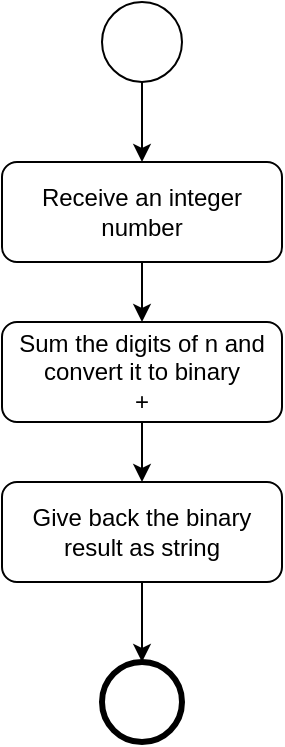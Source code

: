 <mxfile version="25.0.1">
  <diagram name="Page-1" id="gcOh2L13ghurHqlArtQZ">
    <mxGraphModel dx="1434" dy="827" grid="1" gridSize="10" guides="1" tooltips="1" connect="1" arrows="1" fold="1" page="1" pageScale="1" pageWidth="827" pageHeight="1169" background="#ffffff" math="0" shadow="0">
      <root>
        <mxCell id="0" />
        <mxCell id="1" parent="0" />
        <mxCell id="VRNMHvbQ2h5_KSJw3uvR-1" value="" style="ellipse;whiteSpace=wrap;html=1;aspect=fixed;" vertex="1" parent="1">
          <mxGeometry x="280" y="200" width="40" height="40" as="geometry" />
        </mxCell>
        <mxCell id="VRNMHvbQ2h5_KSJw3uvR-2" value="Receive an integer number" style="rounded=1;whiteSpace=wrap;html=1;" vertex="1" parent="1">
          <mxGeometry x="230" y="280" width="140" height="50" as="geometry" />
        </mxCell>
        <mxCell id="VRNMHvbQ2h5_KSJw3uvR-3" value="Sum the digits of n and convert it to binary&lt;div&gt;+&lt;/div&gt;" style="rounded=1;whiteSpace=wrap;html=1;" vertex="1" parent="1">
          <mxGeometry x="230" y="360" width="140" height="50" as="geometry" />
        </mxCell>
        <mxCell id="VRNMHvbQ2h5_KSJw3uvR-4" value="Give back the binary result as string" style="rounded=1;whiteSpace=wrap;html=1;" vertex="1" parent="1">
          <mxGeometry x="230" y="440" width="140" height="50" as="geometry" />
        </mxCell>
        <mxCell id="VRNMHvbQ2h5_KSJw3uvR-5" value="" style="ellipse;whiteSpace=wrap;html=1;aspect=fixed;strokeWidth=3;" vertex="1" parent="1">
          <mxGeometry x="280" y="530" width="40" height="40" as="geometry" />
        </mxCell>
        <mxCell id="VRNMHvbQ2h5_KSJw3uvR-6" value="" style="endArrow=classic;html=1;rounded=0;exitX=0.5;exitY=1;exitDx=0;exitDy=0;entryX=0.5;entryY=0;entryDx=0;entryDy=0;" edge="1" parent="1" source="VRNMHvbQ2h5_KSJw3uvR-1" target="VRNMHvbQ2h5_KSJw3uvR-2">
          <mxGeometry width="50" height="50" relative="1" as="geometry">
            <mxPoint x="390" y="450" as="sourcePoint" />
            <mxPoint x="440" y="400" as="targetPoint" />
          </mxGeometry>
        </mxCell>
        <mxCell id="VRNMHvbQ2h5_KSJw3uvR-7" value="" style="endArrow=classic;html=1;rounded=0;exitX=0.5;exitY=1;exitDx=0;exitDy=0;entryX=0.5;entryY=0;entryDx=0;entryDy=0;" edge="1" parent="1" source="VRNMHvbQ2h5_KSJw3uvR-2" target="VRNMHvbQ2h5_KSJw3uvR-3">
          <mxGeometry width="50" height="50" relative="1" as="geometry">
            <mxPoint x="310" y="250" as="sourcePoint" />
            <mxPoint x="310" y="290" as="targetPoint" />
          </mxGeometry>
        </mxCell>
        <mxCell id="VRNMHvbQ2h5_KSJw3uvR-8" value="" style="endArrow=classic;html=1;rounded=0;exitX=0.5;exitY=1;exitDx=0;exitDy=0;entryX=0.5;entryY=0;entryDx=0;entryDy=0;" edge="1" parent="1" source="VRNMHvbQ2h5_KSJw3uvR-3" target="VRNMHvbQ2h5_KSJw3uvR-4">
          <mxGeometry width="50" height="50" relative="1" as="geometry">
            <mxPoint x="310" y="340" as="sourcePoint" />
            <mxPoint x="310" y="370" as="targetPoint" />
          </mxGeometry>
        </mxCell>
        <mxCell id="VRNMHvbQ2h5_KSJw3uvR-9" value="" style="endArrow=classic;html=1;rounded=0;exitX=0.5;exitY=1;exitDx=0;exitDy=0;entryX=0.5;entryY=0;entryDx=0;entryDy=0;" edge="1" parent="1" source="VRNMHvbQ2h5_KSJw3uvR-4" target="VRNMHvbQ2h5_KSJw3uvR-5">
          <mxGeometry width="50" height="50" relative="1" as="geometry">
            <mxPoint x="310" y="420" as="sourcePoint" />
            <mxPoint x="310" y="450" as="targetPoint" />
          </mxGeometry>
        </mxCell>
      </root>
    </mxGraphModel>
  </diagram>
</mxfile>
